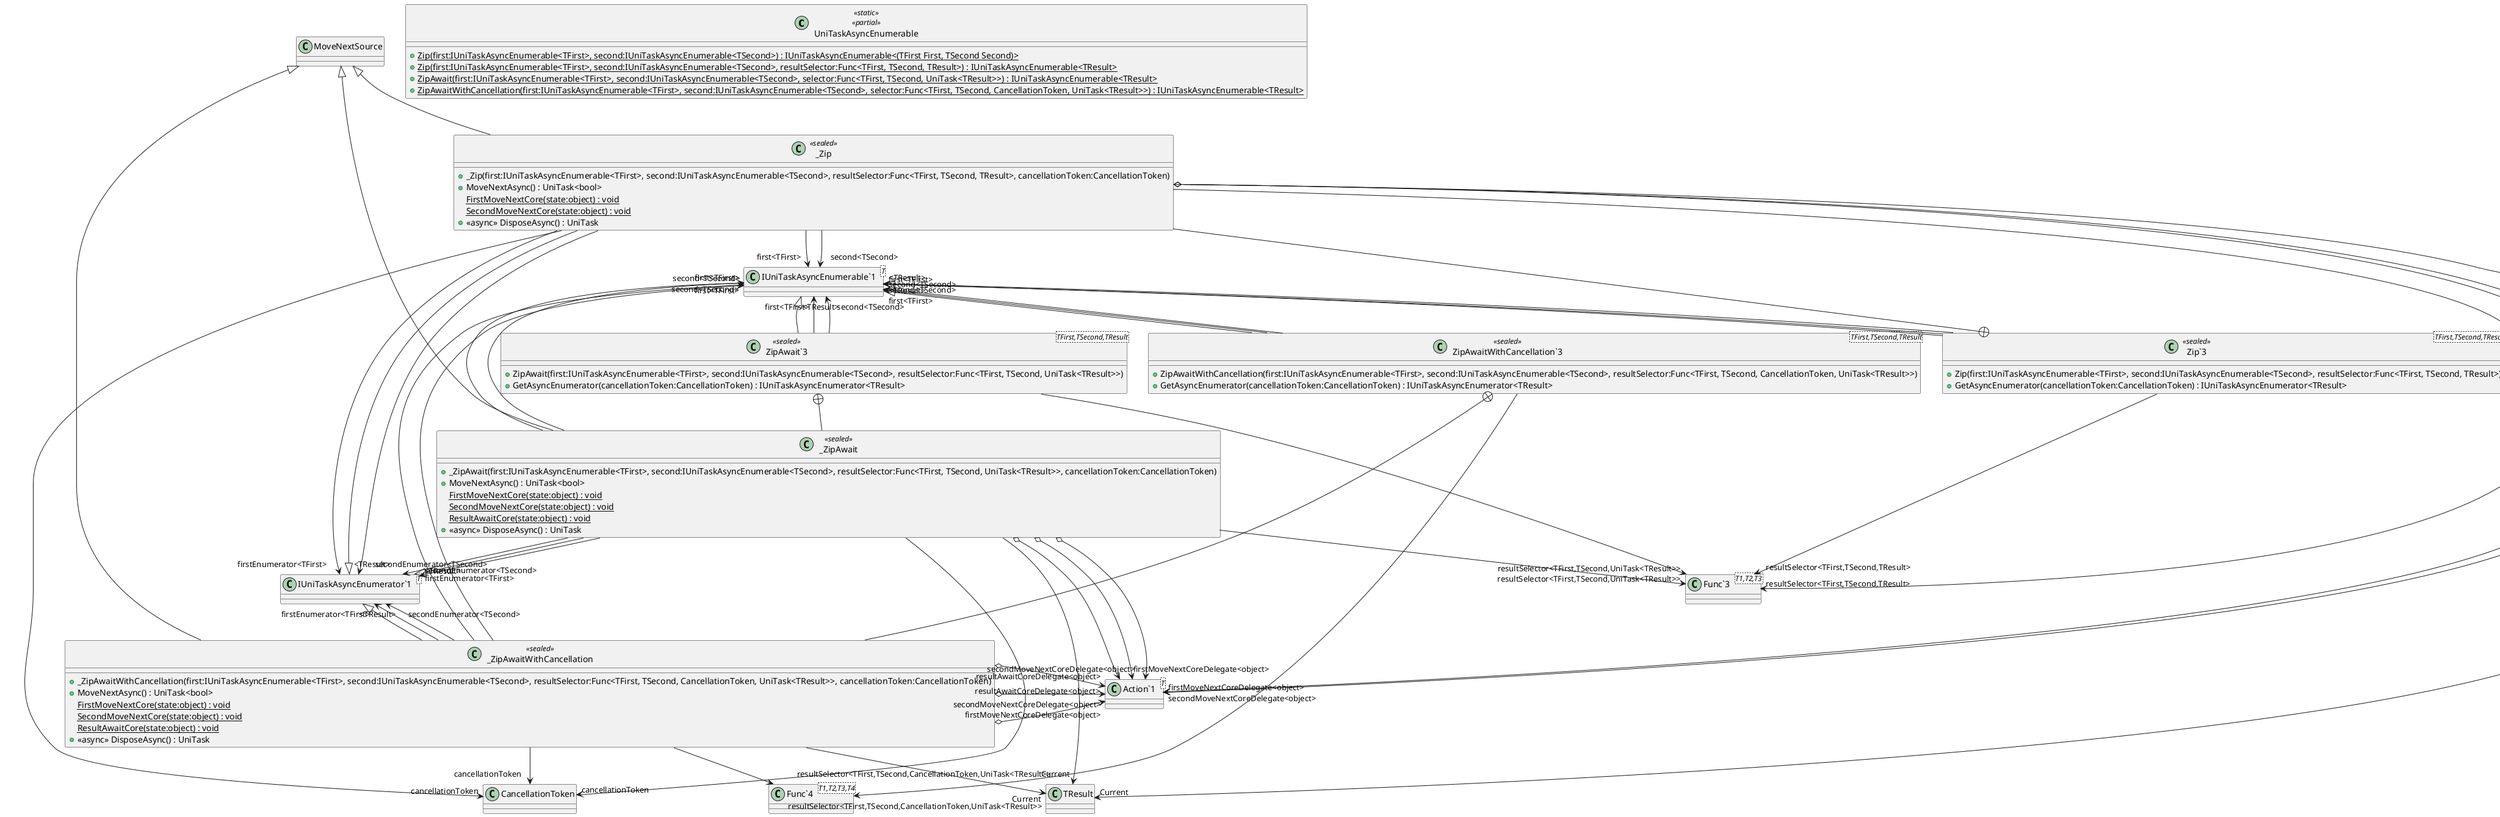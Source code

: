 @startuml
class UniTaskAsyncEnumerable <<static>> <<partial>> {
    + {static} Zip(first:IUniTaskAsyncEnumerable<TFirst>, second:IUniTaskAsyncEnumerable<TSecond>) : IUniTaskAsyncEnumerable<(TFirst First, TSecond Second)>
    + {static} Zip(first:IUniTaskAsyncEnumerable<TFirst>, second:IUniTaskAsyncEnumerable<TSecond>, resultSelector:Func<TFirst, TSecond, TResult>) : IUniTaskAsyncEnumerable<TResult>
    + {static} ZipAwait(first:IUniTaskAsyncEnumerable<TFirst>, second:IUniTaskAsyncEnumerable<TSecond>, selector:Func<TFirst, TSecond, UniTask<TResult>>) : IUniTaskAsyncEnumerable<TResult>
    + {static} ZipAwaitWithCancellation(first:IUniTaskAsyncEnumerable<TFirst>, second:IUniTaskAsyncEnumerable<TSecond>, selector:Func<TFirst, TSecond, CancellationToken, UniTask<TResult>>) : IUniTaskAsyncEnumerable<TResult>
}
class "Zip`3"<TFirst,TSecond,TResult> <<sealed>> {
    + Zip(first:IUniTaskAsyncEnumerable<TFirst>, second:IUniTaskAsyncEnumerable<TSecond>, resultSelector:Func<TFirst, TSecond, TResult>)
    + GetAsyncEnumerator(cancellationToken:CancellationToken) : IUniTaskAsyncEnumerator<TResult>
}
class "ZipAwait`3"<TFirst,TSecond,TResult> <<sealed>> {
    + ZipAwait(first:IUniTaskAsyncEnumerable<TFirst>, second:IUniTaskAsyncEnumerable<TSecond>, resultSelector:Func<TFirst, TSecond, UniTask<TResult>>)
    + GetAsyncEnumerator(cancellationToken:CancellationToken) : IUniTaskAsyncEnumerator<TResult>
}
class "ZipAwaitWithCancellation`3"<TFirst,TSecond,TResult> <<sealed>> {
    + ZipAwaitWithCancellation(first:IUniTaskAsyncEnumerable<TFirst>, second:IUniTaskAsyncEnumerable<TSecond>, resultSelector:Func<TFirst, TSecond, CancellationToken, UniTask<TResult>>)
    + GetAsyncEnumerator(cancellationToken:CancellationToken) : IUniTaskAsyncEnumerator<TResult>
}
class "IUniTaskAsyncEnumerable`1"<T> {
}
class "Func`3"<T1,T2,T3> {
}
class _Zip <<sealed>> {
    + _Zip(first:IUniTaskAsyncEnumerable<TFirst>, second:IUniTaskAsyncEnumerable<TSecond>, resultSelector:Func<TFirst, TSecond, TResult>, cancellationToken:CancellationToken)
    + MoveNextAsync() : UniTask<bool>
    {static} FirstMoveNextCore(state:object) : void
    {static} SecondMoveNextCore(state:object) : void
    + <<async>> DisposeAsync() : UniTask
}
class _ZipAwait <<sealed>> {
    + _ZipAwait(first:IUniTaskAsyncEnumerable<TFirst>, second:IUniTaskAsyncEnumerable<TSecond>, resultSelector:Func<TFirst, TSecond, UniTask<TResult>>, cancellationToken:CancellationToken)
    + MoveNextAsync() : UniTask<bool>
    {static} FirstMoveNextCore(state:object) : void
    {static} SecondMoveNextCore(state:object) : void
    {static} ResultAwaitCore(state:object) : void
    + <<async>> DisposeAsync() : UniTask
}
class "Func`4"<T1,T2,T3,T4> {
}
class _ZipAwaitWithCancellation <<sealed>> {
    + _ZipAwaitWithCancellation(first:IUniTaskAsyncEnumerable<TFirst>, second:IUniTaskAsyncEnumerable<TSecond>, resultSelector:Func<TFirst, TSecond, CancellationToken, UniTask<TResult>>, cancellationToken:CancellationToken)
    + MoveNextAsync() : UniTask<bool>
    {static} FirstMoveNextCore(state:object) : void
    {static} SecondMoveNextCore(state:object) : void
    {static} ResultAwaitCore(state:object) : void
    + <<async>> DisposeAsync() : UniTask
}
class "IUniTaskAsyncEnumerator`1"<T> {
}
class "Action`1"<T> {
}
"IUniTaskAsyncEnumerable`1" "<TResult>" <|-- "Zip`3"
"Zip`3" --> "first<TFirst>" "IUniTaskAsyncEnumerable`1"
"Zip`3" --> "second<TSecond>" "IUniTaskAsyncEnumerable`1"
"Zip`3" --> "resultSelector<TFirst,TSecond,TResult>" "Func`3"
"IUniTaskAsyncEnumerable`1" "<TResult>" <|-- "ZipAwait`3"
"ZipAwait`3" --> "first<TFirst>" "IUniTaskAsyncEnumerable`1"
"ZipAwait`3" --> "second<TSecond>" "IUniTaskAsyncEnumerable`1"
"ZipAwait`3" --> "resultSelector<TFirst,TSecond,UniTask<TResult>>" "Func`3"
"IUniTaskAsyncEnumerable`1" "<TResult>" <|-- "ZipAwaitWithCancellation`3"
"ZipAwaitWithCancellation`3" --> "first<TFirst>" "IUniTaskAsyncEnumerable`1"
"ZipAwaitWithCancellation`3" --> "second<TSecond>" "IUniTaskAsyncEnumerable`1"
"ZipAwaitWithCancellation`3" --> "resultSelector<TFirst,TSecond,CancellationToken,UniTask<TResult>>" "Func`4"
"Zip`3" +-- _Zip
MoveNextSource <|-- _Zip
"IUniTaskAsyncEnumerator`1" "<TResult>" <|-- _Zip
_Zip o-> "firstMoveNextCoreDelegate<object>" "Action`1"
_Zip o-> "secondMoveNextCoreDelegate<object>" "Action`1"
_Zip --> "first<TFirst>" "IUniTaskAsyncEnumerable`1"
_Zip --> "second<TSecond>" "IUniTaskAsyncEnumerable`1"
_Zip --> "resultSelector<TFirst,TSecond,TResult>" "Func`3"
_Zip --> "cancellationToken" CancellationToken
_Zip --> "firstEnumerator<TFirst>" "IUniTaskAsyncEnumerator`1"
_Zip --> "secondEnumerator<TSecond>" "IUniTaskAsyncEnumerator`1"
_Zip --> "Current" TResult
"ZipAwait`3" +-- _ZipAwait
MoveNextSource <|-- _ZipAwait
"IUniTaskAsyncEnumerator`1" "<TResult>" <|-- _ZipAwait
_ZipAwait o-> "firstMoveNextCoreDelegate<object>" "Action`1"
_ZipAwait o-> "secondMoveNextCoreDelegate<object>" "Action`1"
_ZipAwait o-> "resultAwaitCoreDelegate<object>" "Action`1"
_ZipAwait --> "first<TFirst>" "IUniTaskAsyncEnumerable`1"
_ZipAwait --> "second<TSecond>" "IUniTaskAsyncEnumerable`1"
_ZipAwait --> "resultSelector<TFirst,TSecond,UniTask<TResult>>" "Func`3"
_ZipAwait --> "cancellationToken" CancellationToken
_ZipAwait --> "firstEnumerator<TFirst>" "IUniTaskAsyncEnumerator`1"
_ZipAwait --> "secondEnumerator<TSecond>" "IUniTaskAsyncEnumerator`1"
_ZipAwait --> "Current" TResult
"ZipAwaitWithCancellation`3" +-- _ZipAwaitWithCancellation
MoveNextSource <|-- _ZipAwaitWithCancellation
"IUniTaskAsyncEnumerator`1" "<TResult>" <|-- _ZipAwaitWithCancellation
_ZipAwaitWithCancellation o-> "firstMoveNextCoreDelegate<object>" "Action`1"
_ZipAwaitWithCancellation o-> "secondMoveNextCoreDelegate<object>" "Action`1"
_ZipAwaitWithCancellation o-> "resultAwaitCoreDelegate<object>" "Action`1"
_ZipAwaitWithCancellation --> "first<TFirst>" "IUniTaskAsyncEnumerable`1"
_ZipAwaitWithCancellation --> "second<TSecond>" "IUniTaskAsyncEnumerable`1"
_ZipAwaitWithCancellation --> "resultSelector<TFirst,TSecond,CancellationToken,UniTask<TResult>>" "Func`4"
_ZipAwaitWithCancellation --> "cancellationToken" CancellationToken
_ZipAwaitWithCancellation --> "firstEnumerator<TFirst>" "IUniTaskAsyncEnumerator`1"
_ZipAwaitWithCancellation --> "secondEnumerator<TSecond>" "IUniTaskAsyncEnumerator`1"
_ZipAwaitWithCancellation --> "Current" TResult
@enduml
